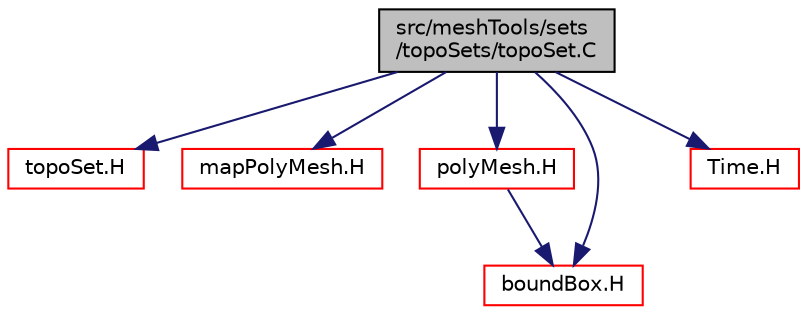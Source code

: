 digraph "src/meshTools/sets/topoSets/topoSet.C"
{
  bgcolor="transparent";
  edge [fontname="Helvetica",fontsize="10",labelfontname="Helvetica",labelfontsize="10"];
  node [fontname="Helvetica",fontsize="10",shape=record];
  Node0 [label="src/meshTools/sets\l/topoSets/topoSet.C",height=0.2,width=0.4,color="black", fillcolor="grey75", style="filled", fontcolor="black"];
  Node0 -> Node1 [color="midnightblue",fontsize="10",style="solid",fontname="Helvetica"];
  Node1 [label="topoSet.H",height=0.2,width=0.4,color="red",URL="$a08846.html"];
  Node0 -> Node135 [color="midnightblue",fontsize="10",style="solid",fontname="Helvetica"];
  Node135 [label="mapPolyMesh.H",height=0.2,width=0.4,color="red",URL="$a12365.html"];
  Node0 -> Node147 [color="midnightblue",fontsize="10",style="solid",fontname="Helvetica"];
  Node147 [label="polyMesh.H",height=0.2,width=0.4,color="red",URL="$a12398.html"];
  Node147 -> Node209 [color="midnightblue",fontsize="10",style="solid",fontname="Helvetica"];
  Node209 [label="boundBox.H",height=0.2,width=0.4,color="red",URL="$a11864.html"];
  Node0 -> Node209 [color="midnightblue",fontsize="10",style="solid",fontname="Helvetica"];
  Node0 -> Node239 [color="midnightblue",fontsize="10",style="solid",fontname="Helvetica"];
  Node239 [label="Time.H",height=0.2,width=0.4,color="red",URL="$a10025.html"];
}
